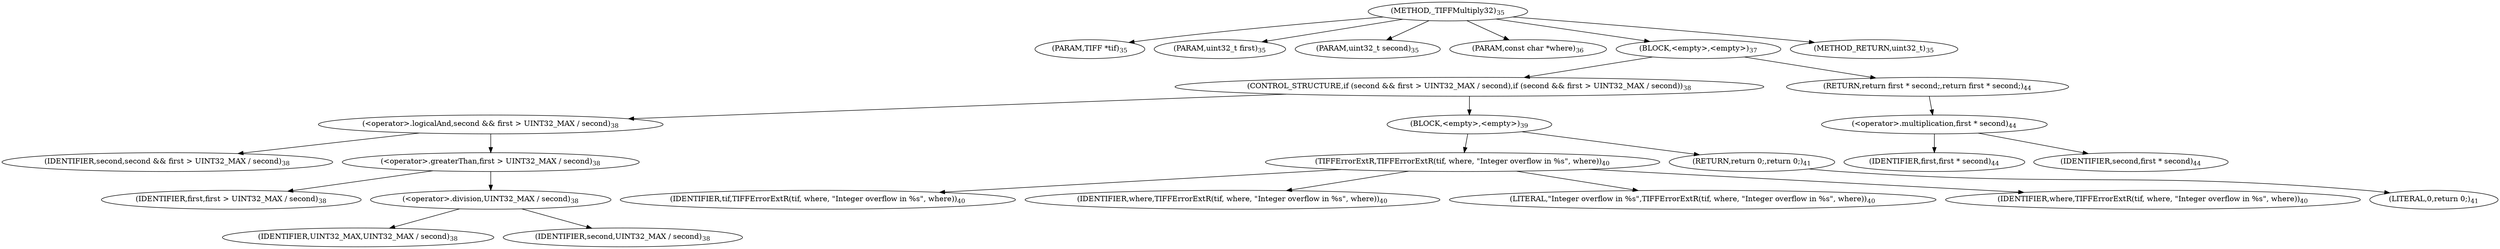 digraph "_TIFFMultiply32" {  
"20639" [label = <(METHOD,_TIFFMultiply32)<SUB>35</SUB>> ]
"20640" [label = <(PARAM,TIFF *tif)<SUB>35</SUB>> ]
"20641" [label = <(PARAM,uint32_t first)<SUB>35</SUB>> ]
"20642" [label = <(PARAM,uint32_t second)<SUB>35</SUB>> ]
"20643" [label = <(PARAM,const char *where)<SUB>36</SUB>> ]
"20644" [label = <(BLOCK,&lt;empty&gt;,&lt;empty&gt;)<SUB>37</SUB>> ]
"20645" [label = <(CONTROL_STRUCTURE,if (second &amp;&amp; first &gt; UINT32_MAX / second),if (second &amp;&amp; first &gt; UINT32_MAX / second))<SUB>38</SUB>> ]
"20646" [label = <(&lt;operator&gt;.logicalAnd,second &amp;&amp; first &gt; UINT32_MAX / second)<SUB>38</SUB>> ]
"20647" [label = <(IDENTIFIER,second,second &amp;&amp; first &gt; UINT32_MAX / second)<SUB>38</SUB>> ]
"20648" [label = <(&lt;operator&gt;.greaterThan,first &gt; UINT32_MAX / second)<SUB>38</SUB>> ]
"20649" [label = <(IDENTIFIER,first,first &gt; UINT32_MAX / second)<SUB>38</SUB>> ]
"20650" [label = <(&lt;operator&gt;.division,UINT32_MAX / second)<SUB>38</SUB>> ]
"20651" [label = <(IDENTIFIER,UINT32_MAX,UINT32_MAX / second)<SUB>38</SUB>> ]
"20652" [label = <(IDENTIFIER,second,UINT32_MAX / second)<SUB>38</SUB>> ]
"20653" [label = <(BLOCK,&lt;empty&gt;,&lt;empty&gt;)<SUB>39</SUB>> ]
"20654" [label = <(TIFFErrorExtR,TIFFErrorExtR(tif, where, &quot;Integer overflow in %s&quot;, where))<SUB>40</SUB>> ]
"20655" [label = <(IDENTIFIER,tif,TIFFErrorExtR(tif, where, &quot;Integer overflow in %s&quot;, where))<SUB>40</SUB>> ]
"20656" [label = <(IDENTIFIER,where,TIFFErrorExtR(tif, where, &quot;Integer overflow in %s&quot;, where))<SUB>40</SUB>> ]
"20657" [label = <(LITERAL,&quot;Integer overflow in %s&quot;,TIFFErrorExtR(tif, where, &quot;Integer overflow in %s&quot;, where))<SUB>40</SUB>> ]
"20658" [label = <(IDENTIFIER,where,TIFFErrorExtR(tif, where, &quot;Integer overflow in %s&quot;, where))<SUB>40</SUB>> ]
"20659" [label = <(RETURN,return 0;,return 0;)<SUB>41</SUB>> ]
"20660" [label = <(LITERAL,0,return 0;)<SUB>41</SUB>> ]
"20661" [label = <(RETURN,return first * second;,return first * second;)<SUB>44</SUB>> ]
"20662" [label = <(&lt;operator&gt;.multiplication,first * second)<SUB>44</SUB>> ]
"20663" [label = <(IDENTIFIER,first,first * second)<SUB>44</SUB>> ]
"20664" [label = <(IDENTIFIER,second,first * second)<SUB>44</SUB>> ]
"20665" [label = <(METHOD_RETURN,uint32_t)<SUB>35</SUB>> ]
  "20639" -> "20640" 
  "20639" -> "20641" 
  "20639" -> "20642" 
  "20639" -> "20643" 
  "20639" -> "20644" 
  "20639" -> "20665" 
  "20644" -> "20645" 
  "20644" -> "20661" 
  "20645" -> "20646" 
  "20645" -> "20653" 
  "20646" -> "20647" 
  "20646" -> "20648" 
  "20648" -> "20649" 
  "20648" -> "20650" 
  "20650" -> "20651" 
  "20650" -> "20652" 
  "20653" -> "20654" 
  "20653" -> "20659" 
  "20654" -> "20655" 
  "20654" -> "20656" 
  "20654" -> "20657" 
  "20654" -> "20658" 
  "20659" -> "20660" 
  "20661" -> "20662" 
  "20662" -> "20663" 
  "20662" -> "20664" 
}

